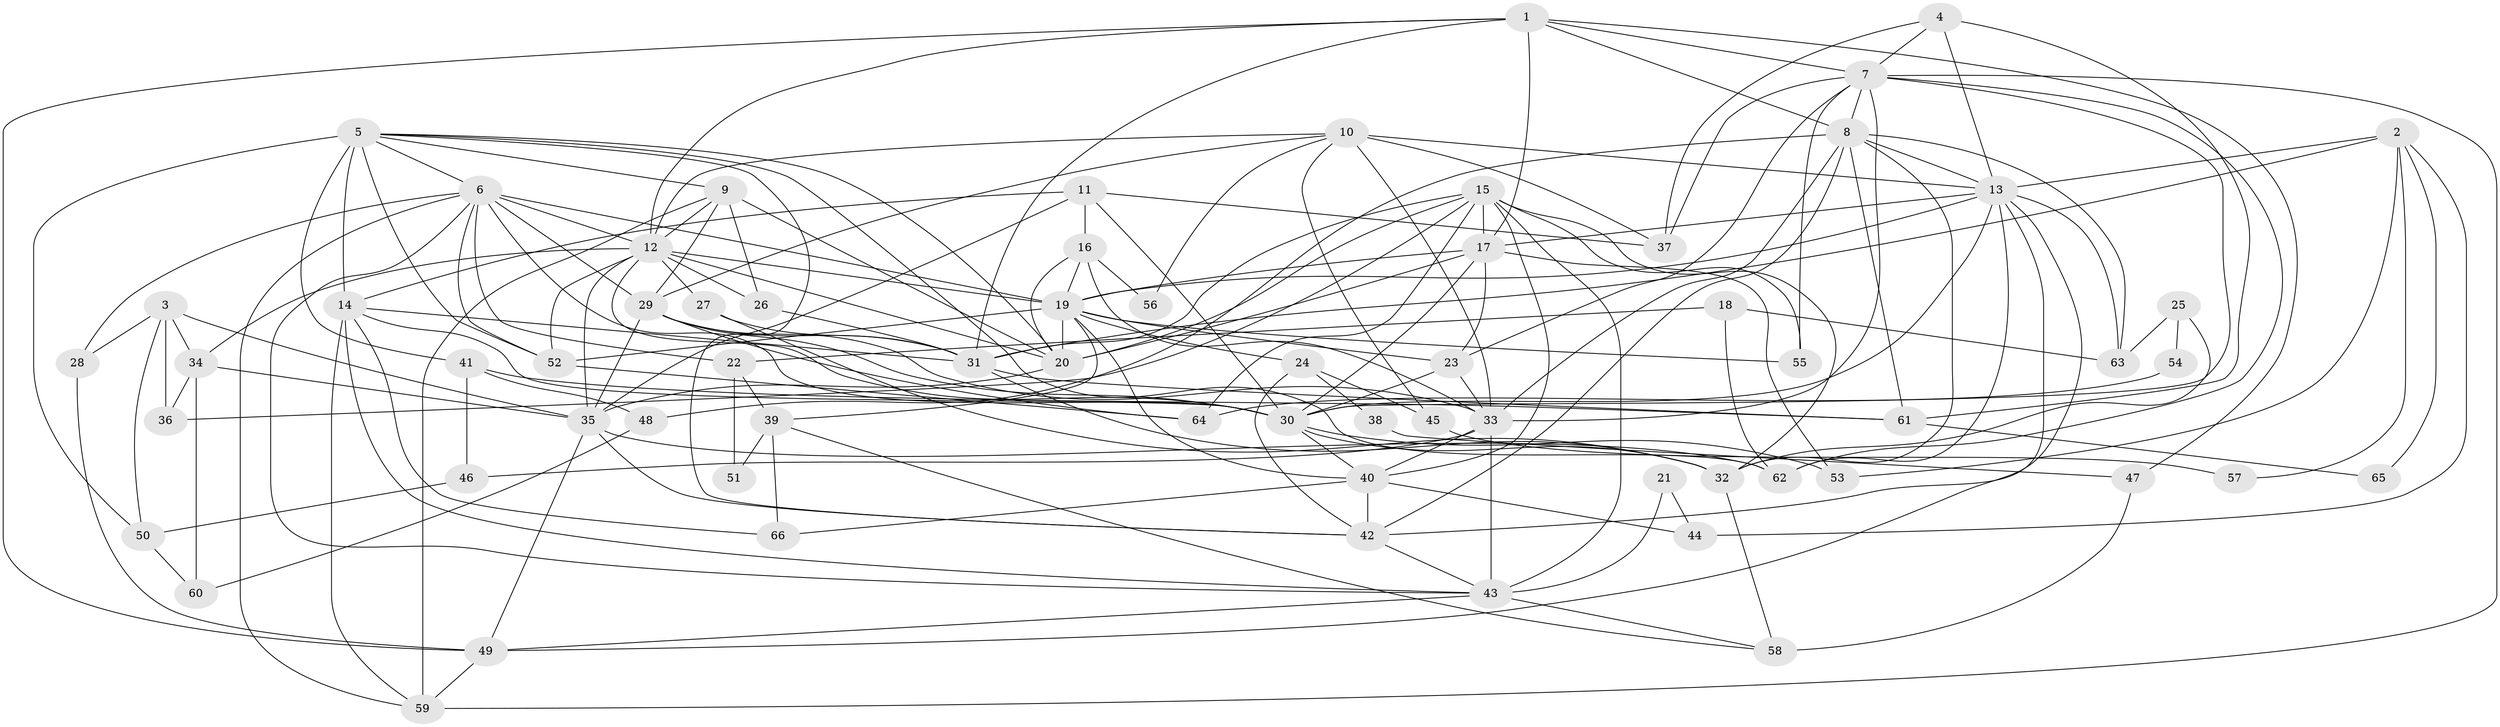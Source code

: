// original degree distribution, {3: 0.32575757575757575, 6: 0.12121212121212122, 4: 0.25, 5: 0.16666666666666666, 2: 0.09848484848484848, 7: 0.03787878787878788}
// Generated by graph-tools (version 1.1) at 2025/50/03/04/25 22:50:51]
// undirected, 66 vertices, 179 edges
graph export_dot {
  node [color=gray90,style=filled];
  1;
  2;
  3;
  4;
  5;
  6;
  7;
  8;
  9;
  10;
  11;
  12;
  13;
  14;
  15;
  16;
  17;
  18;
  19;
  20;
  21;
  22;
  23;
  24;
  25;
  26;
  27;
  28;
  29;
  30;
  31;
  32;
  33;
  34;
  35;
  36;
  37;
  38;
  39;
  40;
  41;
  42;
  43;
  44;
  45;
  46;
  47;
  48;
  49;
  50;
  51;
  52;
  53;
  54;
  55;
  56;
  57;
  58;
  59;
  60;
  61;
  62;
  63;
  64;
  65;
  66;
  1 -- 7 [weight=2.0];
  1 -- 8 [weight=1.0];
  1 -- 12 [weight=2.0];
  1 -- 17 [weight=1.0];
  1 -- 31 [weight=1.0];
  1 -- 47 [weight=1.0];
  1 -- 49 [weight=1.0];
  2 -- 13 [weight=1.0];
  2 -- 31 [weight=1.0];
  2 -- 44 [weight=1.0];
  2 -- 53 [weight=1.0];
  2 -- 57 [weight=1.0];
  2 -- 65 [weight=1.0];
  3 -- 28 [weight=1.0];
  3 -- 34 [weight=1.0];
  3 -- 35 [weight=1.0];
  3 -- 36 [weight=1.0];
  3 -- 50 [weight=1.0];
  4 -- 7 [weight=1.0];
  4 -- 13 [weight=1.0];
  4 -- 37 [weight=1.0];
  4 -- 61 [weight=1.0];
  5 -- 6 [weight=1.0];
  5 -- 9 [weight=1.0];
  5 -- 14 [weight=2.0];
  5 -- 20 [weight=1.0];
  5 -- 41 [weight=1.0];
  5 -- 42 [weight=1.0];
  5 -- 50 [weight=1.0];
  5 -- 52 [weight=2.0];
  5 -- 62 [weight=1.0];
  6 -- 12 [weight=2.0];
  6 -- 19 [weight=1.0];
  6 -- 22 [weight=1.0];
  6 -- 28 [weight=1.0];
  6 -- 29 [weight=1.0];
  6 -- 30 [weight=1.0];
  6 -- 43 [weight=1.0];
  6 -- 52 [weight=1.0];
  6 -- 59 [weight=1.0];
  7 -- 8 [weight=1.0];
  7 -- 23 [weight=1.0];
  7 -- 30 [weight=2.0];
  7 -- 33 [weight=1.0];
  7 -- 37 [weight=1.0];
  7 -- 55 [weight=1.0];
  7 -- 59 [weight=1.0];
  7 -- 62 [weight=1.0];
  8 -- 13 [weight=2.0];
  8 -- 32 [weight=1.0];
  8 -- 33 [weight=1.0];
  8 -- 42 [weight=1.0];
  8 -- 48 [weight=1.0];
  8 -- 61 [weight=1.0];
  8 -- 63 [weight=1.0];
  9 -- 12 [weight=1.0];
  9 -- 20 [weight=1.0];
  9 -- 26 [weight=1.0];
  9 -- 29 [weight=1.0];
  9 -- 59 [weight=1.0];
  10 -- 12 [weight=1.0];
  10 -- 13 [weight=1.0];
  10 -- 29 [weight=1.0];
  10 -- 33 [weight=2.0];
  10 -- 37 [weight=1.0];
  10 -- 45 [weight=1.0];
  10 -- 56 [weight=1.0];
  11 -- 14 [weight=1.0];
  11 -- 16 [weight=1.0];
  11 -- 30 [weight=1.0];
  11 -- 35 [weight=1.0];
  11 -- 37 [weight=1.0];
  12 -- 19 [weight=1.0];
  12 -- 20 [weight=1.0];
  12 -- 26 [weight=1.0];
  12 -- 27 [weight=1.0];
  12 -- 30 [weight=1.0];
  12 -- 34 [weight=1.0];
  12 -- 35 [weight=1.0];
  12 -- 52 [weight=1.0];
  13 -- 17 [weight=1.0];
  13 -- 19 [weight=1.0];
  13 -- 30 [weight=1.0];
  13 -- 42 [weight=1.0];
  13 -- 49 [weight=1.0];
  13 -- 62 [weight=1.0];
  13 -- 63 [weight=1.0];
  14 -- 30 [weight=1.0];
  14 -- 31 [weight=1.0];
  14 -- 43 [weight=1.0];
  14 -- 59 [weight=1.0];
  14 -- 66 [weight=1.0];
  15 -- 17 [weight=1.0];
  15 -- 20 [weight=1.0];
  15 -- 31 [weight=2.0];
  15 -- 32 [weight=1.0];
  15 -- 36 [weight=1.0];
  15 -- 40 [weight=1.0];
  15 -- 43 [weight=2.0];
  15 -- 55 [weight=1.0];
  15 -- 64 [weight=1.0];
  16 -- 19 [weight=1.0];
  16 -- 20 [weight=1.0];
  16 -- 33 [weight=1.0];
  16 -- 56 [weight=1.0];
  17 -- 19 [weight=1.0];
  17 -- 20 [weight=1.0];
  17 -- 23 [weight=1.0];
  17 -- 30 [weight=1.0];
  17 -- 53 [weight=1.0];
  18 -- 22 [weight=1.0];
  18 -- 62 [weight=1.0];
  18 -- 63 [weight=1.0];
  19 -- 20 [weight=1.0];
  19 -- 23 [weight=2.0];
  19 -- 24 [weight=1.0];
  19 -- 39 [weight=1.0];
  19 -- 40 [weight=1.0];
  19 -- 52 [weight=1.0];
  19 -- 55 [weight=1.0];
  20 -- 35 [weight=2.0];
  21 -- 43 [weight=1.0];
  21 -- 44 [weight=1.0];
  22 -- 39 [weight=1.0];
  22 -- 51 [weight=1.0];
  23 -- 30 [weight=1.0];
  23 -- 33 [weight=1.0];
  24 -- 38 [weight=1.0];
  24 -- 42 [weight=1.0];
  24 -- 45 [weight=1.0];
  25 -- 32 [weight=1.0];
  25 -- 54 [weight=1.0];
  25 -- 63 [weight=1.0];
  26 -- 31 [weight=1.0];
  27 -- 31 [weight=1.0];
  27 -- 32 [weight=1.0];
  28 -- 49 [weight=1.0];
  29 -- 30 [weight=1.0];
  29 -- 31 [weight=1.0];
  29 -- 33 [weight=1.0];
  29 -- 35 [weight=1.0];
  29 -- 64 [weight=1.0];
  30 -- 32 [weight=1.0];
  30 -- 40 [weight=1.0];
  30 -- 53 [weight=1.0];
  31 -- 32 [weight=1.0];
  31 -- 61 [weight=1.0];
  32 -- 58 [weight=1.0];
  33 -- 40 [weight=1.0];
  33 -- 43 [weight=1.0];
  33 -- 46 [weight=1.0];
  34 -- 35 [weight=1.0];
  34 -- 36 [weight=1.0];
  34 -- 60 [weight=1.0];
  35 -- 42 [weight=1.0];
  35 -- 49 [weight=1.0];
  35 -- 62 [weight=1.0];
  38 -- 47 [weight=1.0];
  39 -- 51 [weight=1.0];
  39 -- 58 [weight=1.0];
  39 -- 66 [weight=1.0];
  40 -- 42 [weight=1.0];
  40 -- 44 [weight=1.0];
  40 -- 66 [weight=1.0];
  41 -- 46 [weight=1.0];
  41 -- 48 [weight=1.0];
  41 -- 61 [weight=1.0];
  42 -- 43 [weight=1.0];
  43 -- 49 [weight=1.0];
  43 -- 58 [weight=1.0];
  45 -- 57 [weight=1.0];
  46 -- 50 [weight=1.0];
  47 -- 58 [weight=1.0];
  48 -- 60 [weight=1.0];
  49 -- 59 [weight=1.0];
  50 -- 60 [weight=1.0];
  52 -- 64 [weight=1.0];
  54 -- 64 [weight=1.0];
  61 -- 65 [weight=1.0];
}
